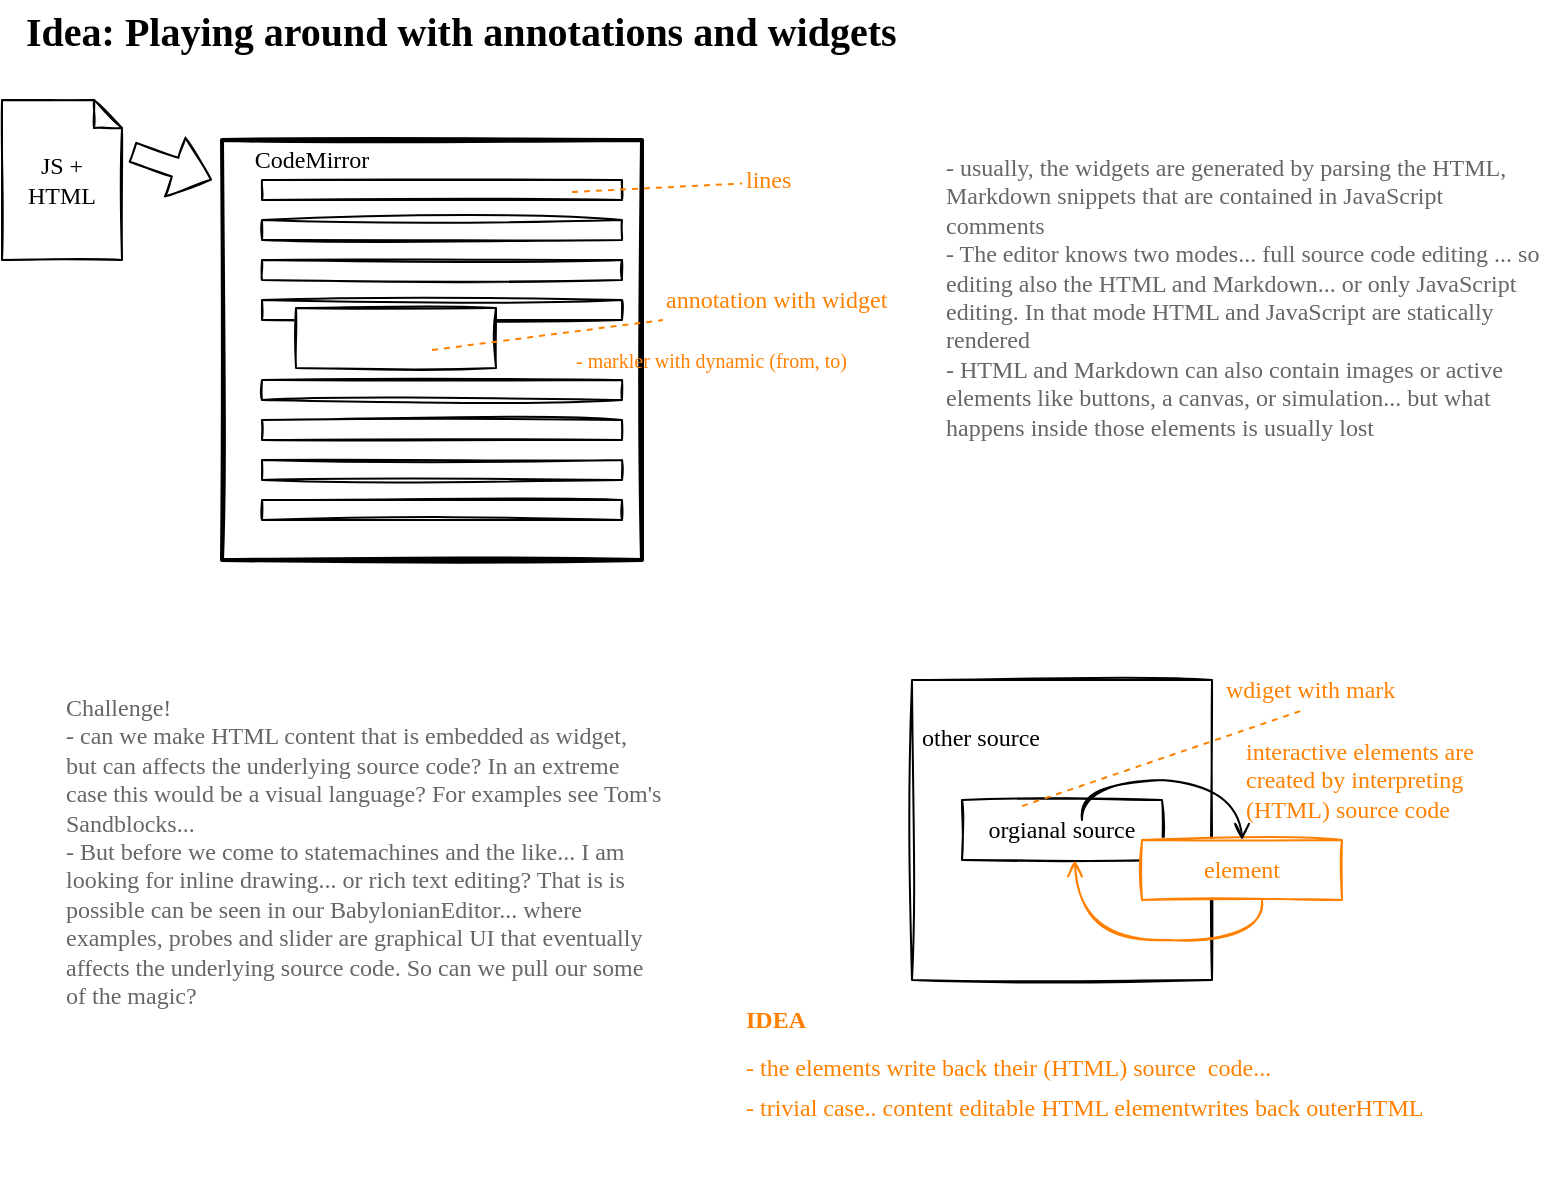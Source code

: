 <mxfile version="16.5.4" type="github">
  <diagram name="Page-1" id="97a40813-6b03-0c74-37c1-0168de264b11">
    <mxGraphModel dx="1220" dy="758" grid="1" gridSize="10" guides="1" tooltips="1" connect="1" arrows="1" fold="1" page="1" pageScale="1" pageWidth="800" pageHeight="300" background="#ffffff" math="0" shadow="0">
      <root>
        <mxCell id="0" />
        <mxCell id="1" parent="0" />
        <mxCell id="XIGxysafGiNYnLOLKL9O-52" value="" style="rounded=0;whiteSpace=wrap;html=1;fontFamily=Virgil;fontSource=https%3A%2F%2Flively-kernel.org%2Flively4%2Flively4-jens%2Fsrc%2Fexternal%2Ffonts%2FVirgil.woff2;sketch=1;" vertex="1" parent="1">
          <mxGeometry x="465" y="340" width="150" height="150" as="geometry" />
        </mxCell>
        <mxCell id="XIGxysafGiNYnLOLKL9O-1" value="Idea: Playing around with annotations and widgets&amp;nbsp;" style="text;html=1;strokeColor=none;fillColor=none;align=left;verticalAlign=middle;whiteSpace=wrap;rounded=0;fontFamily=Virgil;fontSource=https%3A%2F%2Flively-kernel.org%2Flively4%2Flively4-jens%2Fsrc%2Fexternal%2Ffonts%2FVirgil.woff2;fontStyle=1;fontSize=20;" vertex="1" parent="1">
          <mxGeometry x="20" width="550" height="30" as="geometry" />
        </mxCell>
        <mxCell id="XIGxysafGiNYnLOLKL9O-6" value="" style="rounded=0;whiteSpace=wrap;html=1;fontFamily=Virgil;fontSource=https%3A%2F%2Flively-kernel.org%2Flively4%2Flively4-jens%2Fsrc%2Fexternal%2Ffonts%2FVirgil.woff2;sketch=1;strokeWidth=2;" vertex="1" parent="1">
          <mxGeometry x="120" y="70" width="210" height="210" as="geometry" />
        </mxCell>
        <mxCell id="XIGxysafGiNYnLOLKL9O-9" value="JS + HTML" style="shape=note;whiteSpace=wrap;html=1;backgroundOutline=1;darkOpacity=0.05;fontFamily=Virgil;fontSource=https%3A%2F%2Flively-kernel.org%2Flively4%2Flively4-jens%2Fsrc%2Fexternal%2Ffonts%2FVirgil.woff2;size=14;sketch=1;" vertex="1" parent="1">
          <mxGeometry x="10" y="50" width="60" height="80" as="geometry" />
        </mxCell>
        <mxCell id="XIGxysafGiNYnLOLKL9O-10" value="CodeMirror" style="text;html=1;strokeColor=none;fillColor=none;align=center;verticalAlign=middle;whiteSpace=wrap;rounded=0;fontFamily=Virgil;fontSource=https%3A%2F%2Flively-kernel.org%2Flively4%2Flively4-jens%2Fsrc%2Fexternal%2Ffonts%2FVirgil.woff2;fontStyle=0" vertex="1" parent="1">
          <mxGeometry x="130" y="70" width="70" height="20" as="geometry" />
        </mxCell>
        <mxCell id="XIGxysafGiNYnLOLKL9O-23" value="" style="rounded=0;whiteSpace=wrap;html=1;fontFamily=Virgil;fontSource=https%3A%2F%2Flively-kernel.org%2Flively4%2Flively4-jens%2Fsrc%2Fexternal%2Ffonts%2FVirgil.woff2;sketch=1;" vertex="1" parent="1">
          <mxGeometry x="140" y="90" width="180" height="10" as="geometry" />
        </mxCell>
        <mxCell id="XIGxysafGiNYnLOLKL9O-24" value="" style="rounded=0;whiteSpace=wrap;html=1;fontFamily=Virgil;fontSource=https%3A%2F%2Flively-kernel.org%2Flively4%2Flively4-jens%2Fsrc%2Fexternal%2Ffonts%2FVirgil.woff2;sketch=1;" vertex="1" parent="1">
          <mxGeometry x="140" y="110" width="180" height="10" as="geometry" />
        </mxCell>
        <mxCell id="XIGxysafGiNYnLOLKL9O-25" value="" style="rounded=0;whiteSpace=wrap;html=1;fontFamily=Virgil;fontSource=https%3A%2F%2Flively-kernel.org%2Flively4%2Flively4-jens%2Fsrc%2Fexternal%2Ffonts%2FVirgil.woff2;sketch=1;" vertex="1" parent="1">
          <mxGeometry x="140" y="130" width="180" height="10" as="geometry" />
        </mxCell>
        <mxCell id="XIGxysafGiNYnLOLKL9O-26" value="" style="rounded=0;whiteSpace=wrap;html=1;fontFamily=Virgil;fontSource=https%3A%2F%2Flively-kernel.org%2Flively4%2Flively4-jens%2Fsrc%2Fexternal%2Ffonts%2FVirgil.woff2;sketch=1;" vertex="1" parent="1">
          <mxGeometry x="140" y="150" width="180" height="10" as="geometry" />
        </mxCell>
        <mxCell id="XIGxysafGiNYnLOLKL9O-28" value="" style="rounded=0;whiteSpace=wrap;html=1;fontFamily=Virgil;fontSource=https%3A%2F%2Flively-kernel.org%2Flively4%2Flively4-jens%2Fsrc%2Fexternal%2Ffonts%2FVirgil.woff2;sketch=1;" vertex="1" parent="1">
          <mxGeometry x="140" y="190" width="180" height="10" as="geometry" />
        </mxCell>
        <mxCell id="XIGxysafGiNYnLOLKL9O-29" value="" style="rounded=0;whiteSpace=wrap;html=1;fontFamily=Virgil;fontSource=https%3A%2F%2Flively-kernel.org%2Flively4%2Flively4-jens%2Fsrc%2Fexternal%2Ffonts%2FVirgil.woff2;sketch=1;" vertex="1" parent="1">
          <mxGeometry x="140" y="210" width="180" height="10" as="geometry" />
        </mxCell>
        <mxCell id="XIGxysafGiNYnLOLKL9O-30" value="" style="rounded=0;whiteSpace=wrap;html=1;fontFamily=Virgil;fontSource=https%3A%2F%2Flively-kernel.org%2Flively4%2Flively4-jens%2Fsrc%2Fexternal%2Ffonts%2FVirgil.woff2;sketch=1;" vertex="1" parent="1">
          <mxGeometry x="140" y="230" width="180" height="10" as="geometry" />
        </mxCell>
        <mxCell id="XIGxysafGiNYnLOLKL9O-31" value="" style="rounded=0;whiteSpace=wrap;html=1;fontFamily=Virgil;fontSource=https%3A%2F%2Flively-kernel.org%2Flively4%2Flively4-jens%2Fsrc%2Fexternal%2Ffonts%2FVirgil.woff2;sketch=1;" vertex="1" parent="1">
          <mxGeometry x="140" y="250" width="180" height="10" as="geometry" />
        </mxCell>
        <mxCell id="XIGxysafGiNYnLOLKL9O-34" value="lines" style="text;html=1;strokeColor=none;fillColor=none;align=left;verticalAlign=middle;whiteSpace=wrap;rounded=0;fontFamily=Virgil;fontSource=https%3A%2F%2Flively-kernel.org%2Flively4%2Flively4-jens%2Fsrc%2Fexternal%2Ffonts%2FVirgil.woff2;fontStyle=0;fontColor=#FF8000;" vertex="1" parent="1">
          <mxGeometry x="380" y="80" width="70" height="20" as="geometry" />
        </mxCell>
        <mxCell id="XIGxysafGiNYnLOLKL9O-35" value="" style="endArrow=none;dashed=1;html=1;rounded=0;fontFamily=Virgil;fontSource=https%3A%2F%2Flively-kernel.org%2Flively4%2Flively4-jens%2Fsrc%2Fexternal%2Ffonts%2FVirgil.woff2;fontSize=20;strokeColor=#FF8000;" edge="1" parent="1" target="XIGxysafGiNYnLOLKL9O-34">
          <mxGeometry width="50" height="50" relative="1" as="geometry">
            <mxPoint x="295" y="96" as="sourcePoint" />
            <mxPoint x="310" y="130" as="targetPoint" />
          </mxGeometry>
        </mxCell>
        <mxCell id="XIGxysafGiNYnLOLKL9O-36" value="" style="rounded=0;whiteSpace=wrap;html=1;fontFamily=Virgil;fontSource=https%3A%2F%2Flively-kernel.org%2Flively4%2Flively4-jens%2Fsrc%2Fexternal%2Ffonts%2FVirgil.woff2;sketch=1;" vertex="1" parent="1">
          <mxGeometry x="157" y="154" width="100" height="30" as="geometry" />
        </mxCell>
        <mxCell id="XIGxysafGiNYnLOLKL9O-37" value="annotation with widget" style="text;html=1;strokeColor=none;fillColor=none;align=left;verticalAlign=middle;whiteSpace=wrap;rounded=0;fontFamily=Virgil;fontSource=https%3A%2F%2Flively-kernel.org%2Flively4%2Flively4-jens%2Fsrc%2Fexternal%2Ffonts%2FVirgil.woff2;fontStyle=0;fontColor=#FF8000;" vertex="1" parent="1">
          <mxGeometry x="340" y="140" width="155" height="20" as="geometry" />
        </mxCell>
        <mxCell id="XIGxysafGiNYnLOLKL9O-38" value="" style="endArrow=none;dashed=1;html=1;rounded=0;fontFamily=Virgil;fontSource=https%3A%2F%2Flively-kernel.org%2Flively4%2Flively4-jens%2Fsrc%2Fexternal%2Ffonts%2FVirgil.woff2;fontSize=20;strokeColor=#FF8000;" edge="1" parent="1" target="XIGxysafGiNYnLOLKL9O-37">
          <mxGeometry width="50" height="50" relative="1" as="geometry">
            <mxPoint x="225" y="175.0" as="sourcePoint" />
            <mxPoint x="240" y="209" as="targetPoint" />
          </mxGeometry>
        </mxCell>
        <mxCell id="XIGxysafGiNYnLOLKL9O-41" value="- markler with dynamic (from, to)" style="text;html=1;strokeColor=none;fillColor=none;align=left;verticalAlign=middle;whiteSpace=wrap;rounded=0;fontFamily=Virgil;fontSource=https%3A%2F%2Flively-kernel.org%2Flively4%2Flively4-jens%2Fsrc%2Fexternal%2Ffonts%2FVirgil.woff2;fontStyle=0;fontColor=#FF8000;fontSize=10;" vertex="1" parent="1">
          <mxGeometry x="295" y="170" width="195" height="20" as="geometry" />
        </mxCell>
        <mxCell id="XIGxysafGiNYnLOLKL9O-42" value="" style="shape=flexArrow;endArrow=classic;html=1;rounded=0;fontFamily=Virgil;fontSource=https%3A%2F%2Flively-kernel.org%2Flively4%2Flively4-jens%2Fsrc%2Fexternal%2Ffonts%2FVirgil.woff2;fontSize=12;fontColor=default;strokeColor=default;fillColor=default;sketch=1;" edge="1" parent="1">
          <mxGeometry width="50" height="50" relative="1" as="geometry">
            <mxPoint x="75" y="76" as="sourcePoint" />
            <mxPoint x="115" y="90" as="targetPoint" />
          </mxGeometry>
        </mxCell>
        <mxCell id="XIGxysafGiNYnLOLKL9O-47" value="- usually, the widgets are generated by parsing the HTML, Markdown snippets that are contained in JavaScript comments&amp;nbsp;&lt;br&gt;- The editor knows two modes... full source code editing ... so editing also the HTML and Markdown... or only JavaScript editing. In that mode HTML and JavaScript are statically rendered&lt;br&gt;- HTML and Markdown can also contain images or active elements like buttons, a canvas, or simulation... but what happens inside those elements is usually lost" style="text;html=1;strokeColor=none;fillColor=none;align=left;verticalAlign=top;whiteSpace=wrap;rounded=0;labelBorderColor=none;sketch=1;fontFamily=Virgil;fontSource=https%3A%2F%2Flively-kernel.org%2Flively4%2Flively4-jens%2Fsrc%2Fexternal%2Ffonts%2FVirgil.woff2;fontSize=12;fontColor=#666666;" vertex="1" parent="1">
          <mxGeometry x="480" y="70" width="300" height="110" as="geometry" />
        </mxCell>
        <mxCell id="XIGxysafGiNYnLOLKL9O-49" value="Challenge!&lt;br&gt;- can we make HTML content that is embedded as widget, but can affects the underlying source code? In an extreme case this would be a visual language? For examples see Tom&#39;s Sandblocks...&lt;br&gt;- But before we come to statemachines and the like... I am looking for inline drawing... or rich text editing? That is is possible can be seen in our BabylonianEditor... where examples, probes and slider are graphical UI that eventually affects the underlying source code. So can we pull our some of the magic?&amp;nbsp;&lt;br&gt;" style="text;html=1;strokeColor=none;fillColor=none;align=left;verticalAlign=top;whiteSpace=wrap;rounded=0;labelBorderColor=none;sketch=1;fontFamily=Virgil;fontSource=https%3A%2F%2Flively-kernel.org%2Flively4%2Flively4-jens%2Fsrc%2Fexternal%2Ffonts%2FVirgil.woff2;fontSize=12;fontColor=#666666;" vertex="1" parent="1">
          <mxGeometry x="40" y="340" width="300" height="110" as="geometry" />
        </mxCell>
        <mxCell id="XIGxysafGiNYnLOLKL9O-50" value="orgianal source" style="rounded=0;whiteSpace=wrap;html=1;fontFamily=Virgil;fontSource=https%3A%2F%2Flively-kernel.org%2Flively4%2Flively4-jens%2Fsrc%2Fexternal%2Ffonts%2FVirgil.woff2;sketch=1;" vertex="1" parent="1">
          <mxGeometry x="490" y="400" width="100" height="30" as="geometry" />
        </mxCell>
        <mxCell id="XIGxysafGiNYnLOLKL9O-51" value="wdiget with mark" style="text;html=1;strokeColor=none;fillColor=none;align=left;verticalAlign=middle;whiteSpace=wrap;rounded=0;fontFamily=Virgil;fontSource=https%3A%2F%2Flively-kernel.org%2Flively4%2Flively4-jens%2Fsrc%2Fexternal%2Ffonts%2FVirgil.woff2;fontStyle=0;fontColor=#FF8000;" vertex="1" parent="1">
          <mxGeometry x="620" y="335" width="140" height="20" as="geometry" />
        </mxCell>
        <mxCell id="XIGxysafGiNYnLOLKL9O-53" value="" style="endArrow=none;dashed=1;html=1;rounded=0;fontFamily=Virgil;fontSource=https%3A%2F%2Flively-kernel.org%2Flively4%2Flively4-jens%2Fsrc%2Fexternal%2Ffonts%2FVirgil.woff2;fontSize=20;strokeColor=#FF8000;" edge="1" parent="1" target="XIGxysafGiNYnLOLKL9O-51">
          <mxGeometry width="50" height="50" relative="1" as="geometry">
            <mxPoint x="520" y="403.05" as="sourcePoint" />
            <mxPoint x="660" y="386.958" as="targetPoint" />
          </mxGeometry>
        </mxCell>
        <mxCell id="XIGxysafGiNYnLOLKL9O-54" value="&lt;div style=&quot;text-align: center&quot;&gt;&lt;span&gt;&lt;font color=&quot;#000000&quot; face=&quot;virgil&quot;&gt;&amp;nbsp;other source&lt;/font&gt;&lt;/span&gt;&lt;/div&gt;" style="text;whiteSpace=wrap;html=1;fontSize=12;fontFamily=Virgil;fontColor=#FF8000;" vertex="1" parent="1">
          <mxGeometry x="465" y="355" width="110" height="30" as="geometry" />
        </mxCell>
        <mxCell id="XIGxysafGiNYnLOLKL9O-56" value="IDEA" style="text;html=1;strokeColor=none;fillColor=none;align=left;verticalAlign=middle;whiteSpace=wrap;rounded=0;fontFamily=Virgil;fontSource=https%3A%2F%2Flively-kernel.org%2Flively4%2Flively4-jens%2Fsrc%2Fexternal%2Ffonts%2FVirgil.woff2;fontStyle=1;fontColor=#FF8000;" vertex="1" parent="1">
          <mxGeometry x="380" y="500" width="60" height="20" as="geometry" />
        </mxCell>
        <mxCell id="XIGxysafGiNYnLOLKL9O-57" value="element" style="rounded=0;whiteSpace=wrap;html=1;fontFamily=Virgil;fontSource=https%3A%2F%2Flively-kernel.org%2Flively4%2Flively4-jens%2Fsrc%2Fexternal%2Ffonts%2FVirgil.woff2;sketch=1;strokeColor=#FF8000;fontColor=#FF8000;" vertex="1" parent="1">
          <mxGeometry x="580" y="420" width="100" height="30" as="geometry" />
        </mxCell>
        <mxCell id="XIGxysafGiNYnLOLKL9O-59" value="" style="endArrow=open;html=1;rounded=0;fontFamily=Virgil;fontSource=https%3A%2F%2Flively-kernel.org%2Flively4%2Flively4-jens%2Fsrc%2Fexternal%2Ffonts%2FVirgil.woff2;fontSize=12;fontColor=#000000;strokeColor=#FF8000;endFill=0;sketch=1;edgeStyle=orthogonalEdgeStyle;curved=1;entryX=0.565;entryY=1.005;entryDx=0;entryDy=0;entryPerimeter=0;" edge="1" parent="1" source="XIGxysafGiNYnLOLKL9O-57" target="XIGxysafGiNYnLOLKL9O-50">
          <mxGeometry width="50" height="50" relative="1" as="geometry">
            <mxPoint x="710" y="430" as="sourcePoint" />
            <mxPoint x="640" y="470" as="targetPoint" />
            <Array as="points">
              <mxPoint x="640" y="470" />
              <mxPoint x="547" y="470" />
            </Array>
          </mxGeometry>
        </mxCell>
        <mxCell id="XIGxysafGiNYnLOLKL9O-60" value="- the elements write back their (HTML) source  code... " style="text;strokeColor=none;fillColor=none;align=left;verticalAlign=top;whiteSpace=wrap;rounded=0;fontFamily=Virgil;fontSource=https%3A%2F%2Flively-kernel.org%2Flively4%2Flively4-jens%2Fsrc%2Fexternal%2Ffonts%2FVirgil.woff2;fontStyle=0;fontColor=#FF8000;spacingLeft=0;spacing=2;horizontal=1;" vertex="1" parent="1">
          <mxGeometry x="380" y="520" width="410" height="50" as="geometry" />
        </mxCell>
        <mxCell id="XIGxysafGiNYnLOLKL9O-62" value="" style="endArrow=open;html=1;rounded=0;fontFamily=Virgil;fontSource=https%3A%2F%2Flively-kernel.org%2Flively4%2Flively4-jens%2Fsrc%2Fexternal%2Ffonts%2FVirgil.woff2;fontSize=12;fontColor=#000000;strokeColor=#000000;endFill=0;sketch=1;edgeStyle=orthogonalEdgeStyle;curved=1;" edge="1" parent="1" target="XIGxysafGiNYnLOLKL9O-57">
          <mxGeometry width="50" height="50" relative="1" as="geometry">
            <mxPoint x="550" y="410" as="sourcePoint" />
            <mxPoint x="556.5" y="440.15" as="targetPoint" />
            <Array as="points">
              <mxPoint x="550" y="390" />
              <mxPoint x="630" y="390" />
            </Array>
          </mxGeometry>
        </mxCell>
        <mxCell id="XIGxysafGiNYnLOLKL9O-64" value="interactive elements are created by interpreting (HTML) source code" style="text;html=1;strokeColor=none;fillColor=none;align=left;verticalAlign=middle;whiteSpace=wrap;rounded=0;fontFamily=Virgil;fontSource=https%3A%2F%2Flively-kernel.org%2Flively4%2Flively4-jens%2Fsrc%2Fexternal%2Ffonts%2FVirgil.woff2;fontStyle=0;fontColor=#FF8000;" vertex="1" parent="1">
          <mxGeometry x="630" y="380" width="150" height="20" as="geometry" />
        </mxCell>
        <mxCell id="XIGxysafGiNYnLOLKL9O-65" value="- trivial case.. content editable HTML elementwrites back outerHTML" style="text;strokeColor=none;fillColor=none;align=left;verticalAlign=top;whiteSpace=wrap;rounded=0;fontFamily=Virgil;fontSource=https%3A%2F%2Flively-kernel.org%2Flively4%2Flively4-jens%2Fsrc%2Fexternal%2Ffonts%2FVirgil.woff2;fontStyle=0;fontColor=#FF8000;html=1;" vertex="1" parent="1">
          <mxGeometry x="380" y="540" width="405" height="50" as="geometry" />
        </mxCell>
      </root>
    </mxGraphModel>
  </diagram>
</mxfile>
